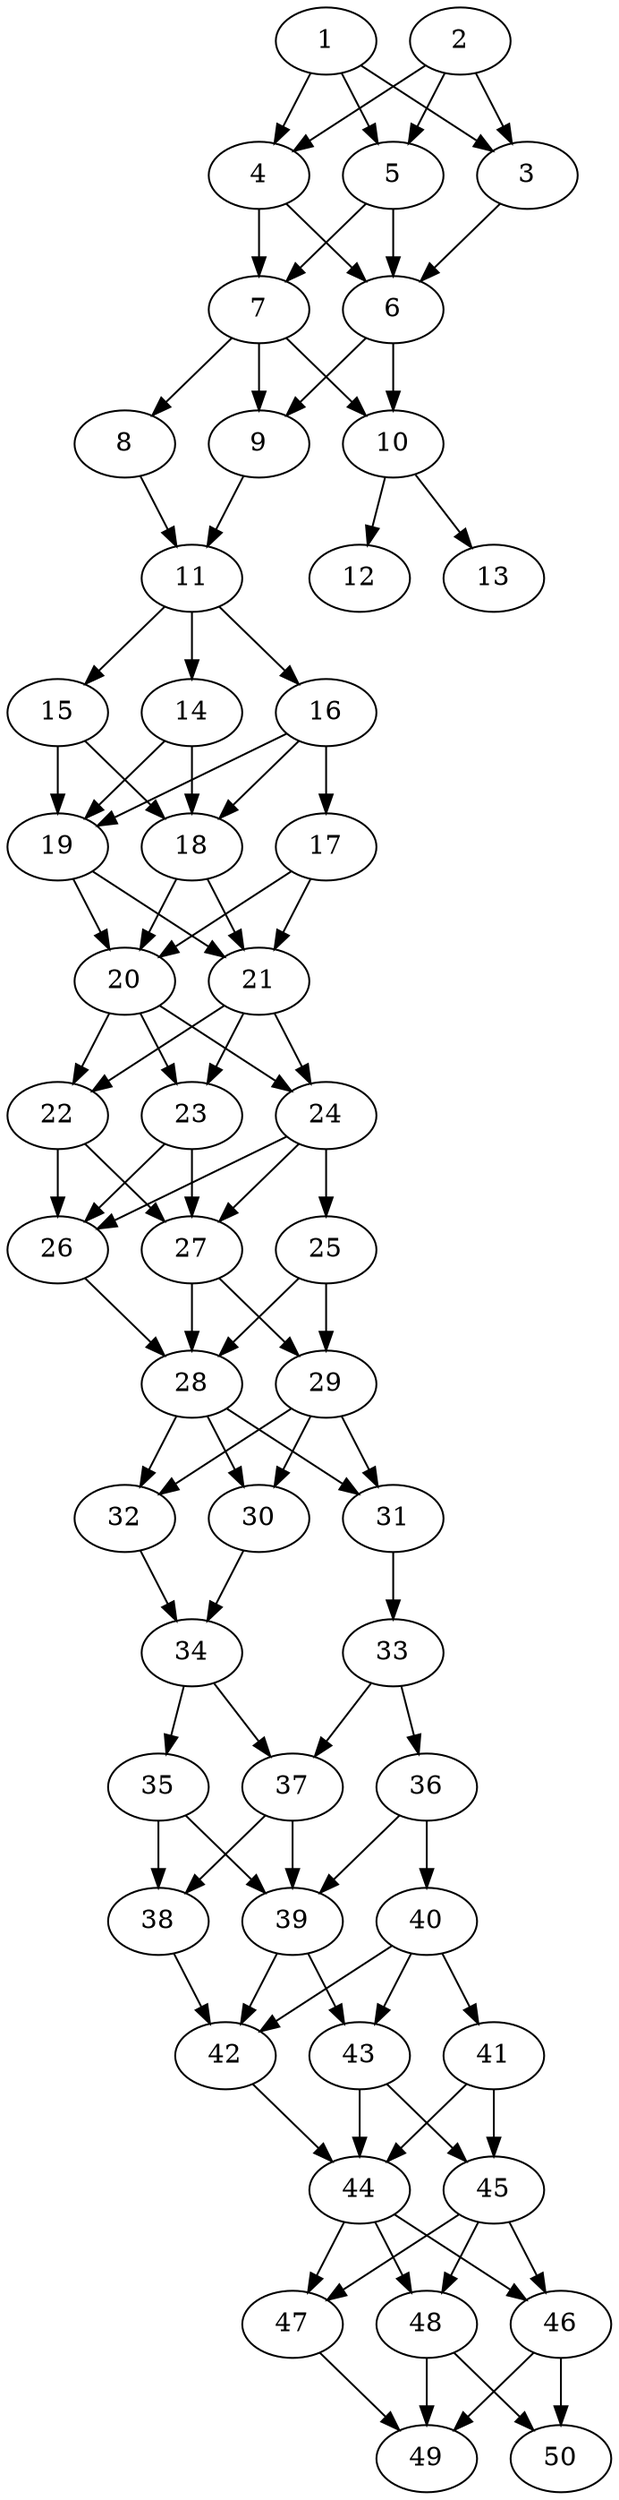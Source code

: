 // DAG automatically generated by daggen at Thu Oct  3 14:07:58 2019
// ./daggen --dot -n 50 --ccr 0.5 --fat 0.3 --regular 0.7 --density 0.9 --mindata 5242880 --maxdata 52428800 
digraph G {
  1 [size="40564736", alpha="0.09", expect_size="20282368"] 
  1 -> 3 [size ="20282368"]
  1 -> 4 [size ="20282368"]
  1 -> 5 [size ="20282368"]
  2 [size="70670336", alpha="0.19", expect_size="35335168"] 
  2 -> 3 [size ="35335168"]
  2 -> 4 [size ="35335168"]
  2 -> 5 [size ="35335168"]
  3 [size="79648768", alpha="0.19", expect_size="39824384"] 
  3 -> 6 [size ="39824384"]
  4 [size="91668480", alpha="0.10", expect_size="45834240"] 
  4 -> 6 [size ="45834240"]
  4 -> 7 [size ="45834240"]
  5 [size="20828160", alpha="0.17", expect_size="10414080"] 
  5 -> 6 [size ="10414080"]
  5 -> 7 [size ="10414080"]
  6 [size="99172352", alpha="0.13", expect_size="49586176"] 
  6 -> 9 [size ="49586176"]
  6 -> 10 [size ="49586176"]
  7 [size="67557376", alpha="0.10", expect_size="33778688"] 
  7 -> 8 [size ="33778688"]
  7 -> 9 [size ="33778688"]
  7 -> 10 [size ="33778688"]
  8 [size="32741376", alpha="0.09", expect_size="16370688"] 
  8 -> 11 [size ="16370688"]
  9 [size="74883072", alpha="0.01", expect_size="37441536"] 
  9 -> 11 [size ="37441536"]
  10 [size="47753216", alpha="0.16", expect_size="23876608"] 
  10 -> 12 [size ="23876608"]
  10 -> 13 [size ="23876608"]
  11 [size="73158656", alpha="0.19", expect_size="36579328"] 
  11 -> 14 [size ="36579328"]
  11 -> 15 [size ="36579328"]
  11 -> 16 [size ="36579328"]
  12 [size="22677504", alpha="0.04", expect_size="11338752"] 
  13 [size="17268736", alpha="0.12", expect_size="8634368"] 
  14 [size="13285376", alpha="0.19", expect_size="6642688"] 
  14 -> 18 [size ="6642688"]
  14 -> 19 [size ="6642688"]
  15 [size="60067840", alpha="0.01", expect_size="30033920"] 
  15 -> 18 [size ="30033920"]
  15 -> 19 [size ="30033920"]
  16 [size="47775744", alpha="0.00", expect_size="23887872"] 
  16 -> 17 [size ="23887872"]
  16 -> 18 [size ="23887872"]
  16 -> 19 [size ="23887872"]
  17 [size="13709312", alpha="0.07", expect_size="6854656"] 
  17 -> 20 [size ="6854656"]
  17 -> 21 [size ="6854656"]
  18 [size="58986496", alpha="0.03", expect_size="29493248"] 
  18 -> 20 [size ="29493248"]
  18 -> 21 [size ="29493248"]
  19 [size="99858432", alpha="0.17", expect_size="49929216"] 
  19 -> 20 [size ="49929216"]
  19 -> 21 [size ="49929216"]
  20 [size="102483968", alpha="0.14", expect_size="51241984"] 
  20 -> 22 [size ="51241984"]
  20 -> 23 [size ="51241984"]
  20 -> 24 [size ="51241984"]
  21 [size="82956288", alpha="0.18", expect_size="41478144"] 
  21 -> 22 [size ="41478144"]
  21 -> 23 [size ="41478144"]
  21 -> 24 [size ="41478144"]
  22 [size="79605760", alpha="0.14", expect_size="39802880"] 
  22 -> 26 [size ="39802880"]
  22 -> 27 [size ="39802880"]
  23 [size="99018752", alpha="0.05", expect_size="49509376"] 
  23 -> 26 [size ="49509376"]
  23 -> 27 [size ="49509376"]
  24 [size="59973632", alpha="0.13", expect_size="29986816"] 
  24 -> 25 [size ="29986816"]
  24 -> 26 [size ="29986816"]
  24 -> 27 [size ="29986816"]
  25 [size="56072192", alpha="0.04", expect_size="28036096"] 
  25 -> 28 [size ="28036096"]
  25 -> 29 [size ="28036096"]
  26 [size="59768832", alpha="0.13", expect_size="29884416"] 
  26 -> 28 [size ="29884416"]
  27 [size="60413952", alpha="0.14", expect_size="30206976"] 
  27 -> 28 [size ="30206976"]
  27 -> 29 [size ="30206976"]
  28 [size="94824448", alpha="0.00", expect_size="47412224"] 
  28 -> 30 [size ="47412224"]
  28 -> 31 [size ="47412224"]
  28 -> 32 [size ="47412224"]
  29 [size="16361472", alpha="0.00", expect_size="8180736"] 
  29 -> 30 [size ="8180736"]
  29 -> 31 [size ="8180736"]
  29 -> 32 [size ="8180736"]
  30 [size="95170560", alpha="0.08", expect_size="47585280"] 
  30 -> 34 [size ="47585280"]
  31 [size="66721792", alpha="0.09", expect_size="33360896"] 
  31 -> 33 [size ="33360896"]
  32 [size="55468032", alpha="0.12", expect_size="27734016"] 
  32 -> 34 [size ="27734016"]
  33 [size="27217920", alpha="0.17", expect_size="13608960"] 
  33 -> 36 [size ="13608960"]
  33 -> 37 [size ="13608960"]
  34 [size="51140608", alpha="0.03", expect_size="25570304"] 
  34 -> 35 [size ="25570304"]
  34 -> 37 [size ="25570304"]
  35 [size="19673088", alpha="0.19", expect_size="9836544"] 
  35 -> 38 [size ="9836544"]
  35 -> 39 [size ="9836544"]
  36 [size="37531648", alpha="0.02", expect_size="18765824"] 
  36 -> 39 [size ="18765824"]
  36 -> 40 [size ="18765824"]
  37 [size="99033088", alpha="0.07", expect_size="49516544"] 
  37 -> 38 [size ="49516544"]
  37 -> 39 [size ="49516544"]
  38 [size="72503296", alpha="0.02", expect_size="36251648"] 
  38 -> 42 [size ="36251648"]
  39 [size="74575872", alpha="0.16", expect_size="37287936"] 
  39 -> 42 [size ="37287936"]
  39 -> 43 [size ="37287936"]
  40 [size="75272192", alpha="0.09", expect_size="37636096"] 
  40 -> 41 [size ="37636096"]
  40 -> 42 [size ="37636096"]
  40 -> 43 [size ="37636096"]
  41 [size="17491968", alpha="0.18", expect_size="8745984"] 
  41 -> 44 [size ="8745984"]
  41 -> 45 [size ="8745984"]
  42 [size="58279936", alpha="0.01", expect_size="29139968"] 
  42 -> 44 [size ="29139968"]
  43 [size="21086208", alpha="0.03", expect_size="10543104"] 
  43 -> 44 [size ="10543104"]
  43 -> 45 [size ="10543104"]
  44 [size="101437440", alpha="0.16", expect_size="50718720"] 
  44 -> 46 [size ="50718720"]
  44 -> 47 [size ="50718720"]
  44 -> 48 [size ="50718720"]
  45 [size="19019776", alpha="0.18", expect_size="9509888"] 
  45 -> 46 [size ="9509888"]
  45 -> 47 [size ="9509888"]
  45 -> 48 [size ="9509888"]
  46 [size="12161024", alpha="0.11", expect_size="6080512"] 
  46 -> 49 [size ="6080512"]
  46 -> 50 [size ="6080512"]
  47 [size="23775232", alpha="0.14", expect_size="11887616"] 
  47 -> 49 [size ="11887616"]
  48 [size="57094144", alpha="0.15", expect_size="28547072"] 
  48 -> 49 [size ="28547072"]
  48 -> 50 [size ="28547072"]
  49 [size="66242560", alpha="0.17", expect_size="33121280"] 
  50 [size="46223360", alpha="0.18", expect_size="23111680"] 
}
